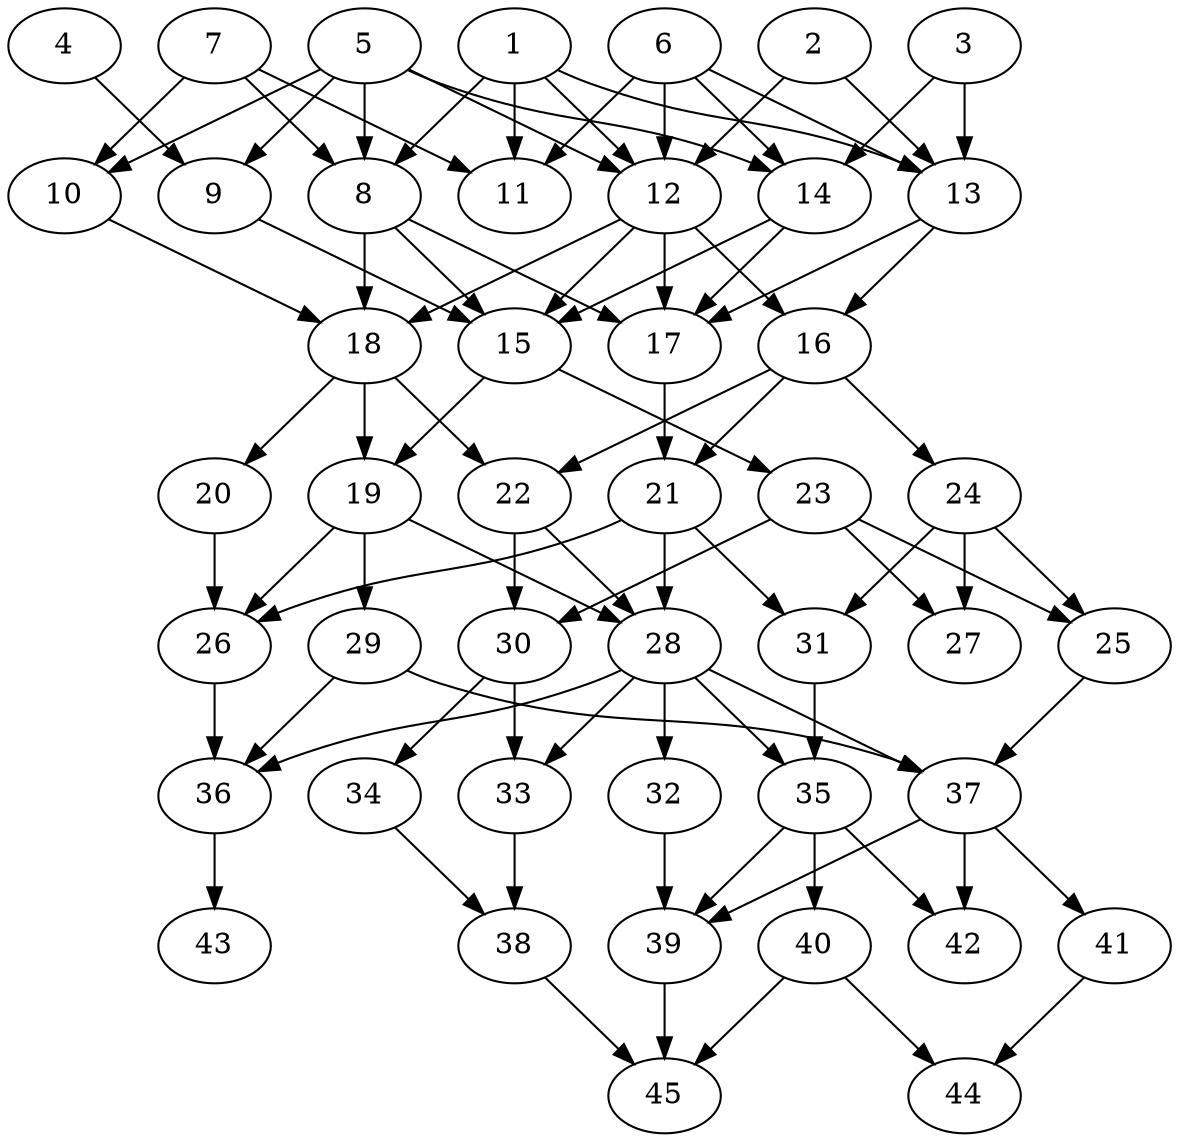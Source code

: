 // DAG automatically generated by daggen at Thu Oct  3 14:07:25 2019
// ./daggen --dot -n 45 --ccr 0.3 --fat 0.5 --regular 0.7 --density 0.5 --mindata 5242880 --maxdata 52428800 
digraph G {
  1 [size="155054080", alpha="0.06", expect_size="46516224"] 
  1 -> 8 [size ="46516224"]
  1 -> 11 [size ="46516224"]
  1 -> 12 [size ="46516224"]
  1 -> 13 [size ="46516224"]
  2 [size="60200960", alpha="0.02", expect_size="18060288"] 
  2 -> 12 [size ="18060288"]
  2 -> 13 [size ="18060288"]
  3 [size="131160747", alpha="0.07", expect_size="39348224"] 
  3 -> 13 [size ="39348224"]
  3 -> 14 [size ="39348224"]
  4 [size="64938667", alpha="0.04", expect_size="19481600"] 
  4 -> 9 [size ="19481600"]
  5 [size="117531307", alpha="0.00", expect_size="35259392"] 
  5 -> 8 [size ="35259392"]
  5 -> 9 [size ="35259392"]
  5 -> 10 [size ="35259392"]
  5 -> 12 [size ="35259392"]
  5 -> 14 [size ="35259392"]
  6 [size="174407680", alpha="0.20", expect_size="52322304"] 
  6 -> 11 [size ="52322304"]
  6 -> 12 [size ="52322304"]
  6 -> 13 [size ="52322304"]
  6 -> 14 [size ="52322304"]
  7 [size="20309333", alpha="0.08", expect_size="6092800"] 
  7 -> 8 [size ="6092800"]
  7 -> 10 [size ="6092800"]
  7 -> 11 [size ="6092800"]
  8 [size="58968747", alpha="0.06", expect_size="17690624"] 
  8 -> 15 [size ="17690624"]
  8 -> 17 [size ="17690624"]
  8 -> 18 [size ="17690624"]
  9 [size="25856000", alpha="0.19", expect_size="7756800"] 
  9 -> 15 [size ="7756800"]
  10 [size="166959787", alpha="0.12", expect_size="50087936"] 
  10 -> 18 [size ="50087936"]
  11 [size="158982827", alpha="0.19", expect_size="47694848"] 
  12 [size="45069653", alpha="0.10", expect_size="13520896"] 
  12 -> 15 [size ="13520896"]
  12 -> 16 [size ="13520896"]
  12 -> 17 [size ="13520896"]
  12 -> 18 [size ="13520896"]
  13 [size="60603733", alpha="0.15", expect_size="18181120"] 
  13 -> 16 [size ="18181120"]
  13 -> 17 [size ="18181120"]
  14 [size="113158827", alpha="0.17", expect_size="33947648"] 
  14 -> 15 [size ="33947648"]
  14 -> 17 [size ="33947648"]
  15 [size="144872107", alpha="0.11", expect_size="43461632"] 
  15 -> 19 [size ="43461632"]
  15 -> 23 [size ="43461632"]
  16 [size="145107627", alpha="0.08", expect_size="43532288"] 
  16 -> 21 [size ="43532288"]
  16 -> 22 [size ="43532288"]
  16 -> 24 [size ="43532288"]
  17 [size="143708160", alpha="0.02", expect_size="43112448"] 
  17 -> 21 [size ="43112448"]
  18 [size="48725333", alpha="0.17", expect_size="14617600"] 
  18 -> 19 [size ="14617600"]
  18 -> 20 [size ="14617600"]
  18 -> 22 [size ="14617600"]
  19 [size="99485013", alpha="0.14", expect_size="29845504"] 
  19 -> 26 [size ="29845504"]
  19 -> 28 [size ="29845504"]
  19 -> 29 [size ="29845504"]
  20 [size="93600427", alpha="0.03", expect_size="28080128"] 
  20 -> 26 [size ="28080128"]
  21 [size="33856853", alpha="0.10", expect_size="10157056"] 
  21 -> 26 [size ="10157056"]
  21 -> 28 [size ="10157056"]
  21 -> 31 [size ="10157056"]
  22 [size="25678507", alpha="0.02", expect_size="7703552"] 
  22 -> 28 [size ="7703552"]
  22 -> 30 [size ="7703552"]
  23 [size="106700800", alpha="0.08", expect_size="32010240"] 
  23 -> 25 [size ="32010240"]
  23 -> 27 [size ="32010240"]
  23 -> 30 [size ="32010240"]
  24 [size="64443733", alpha="0.00", expect_size="19333120"] 
  24 -> 25 [size ="19333120"]
  24 -> 27 [size ="19333120"]
  24 -> 31 [size ="19333120"]
  25 [size="38959787", alpha="0.06", expect_size="11687936"] 
  25 -> 37 [size ="11687936"]
  26 [size="124641280", alpha="0.11", expect_size="37392384"] 
  26 -> 36 [size ="37392384"]
  27 [size="33976320", alpha="0.16", expect_size="10192896"] 
  28 [size="47387307", alpha="0.07", expect_size="14216192"] 
  28 -> 32 [size ="14216192"]
  28 -> 33 [size ="14216192"]
  28 -> 35 [size ="14216192"]
  28 -> 36 [size ="14216192"]
  28 -> 37 [size ="14216192"]
  29 [size="24777387", alpha="0.19", expect_size="7433216"] 
  29 -> 36 [size ="7433216"]
  29 -> 37 [size ="7433216"]
  30 [size="135499093", alpha="0.10", expect_size="40649728"] 
  30 -> 33 [size ="40649728"]
  30 -> 34 [size ="40649728"]
  31 [size="159849813", alpha="0.18", expect_size="47954944"] 
  31 -> 35 [size ="47954944"]
  32 [size="78120960", alpha="0.11", expect_size="23436288"] 
  32 -> 39 [size ="23436288"]
  33 [size="90323627", alpha="0.08", expect_size="27097088"] 
  33 -> 38 [size ="27097088"]
  34 [size="152859307", alpha="0.18", expect_size="45857792"] 
  34 -> 38 [size ="45857792"]
  35 [size="155907413", alpha="0.05", expect_size="46772224"] 
  35 -> 39 [size ="46772224"]
  35 -> 40 [size ="46772224"]
  35 -> 42 [size ="46772224"]
  36 [size="42236587", alpha="0.07", expect_size="12670976"] 
  36 -> 43 [size ="12670976"]
  37 [size="126068053", alpha="0.05", expect_size="37820416"] 
  37 -> 39 [size ="37820416"]
  37 -> 41 [size ="37820416"]
  37 -> 42 [size ="37820416"]
  38 [size="95658667", alpha="0.08", expect_size="28697600"] 
  38 -> 45 [size ="28697600"]
  39 [size="149794133", alpha="0.01", expect_size="44938240"] 
  39 -> 45 [size ="44938240"]
  40 [size="139567787", alpha="0.03", expect_size="41870336"] 
  40 -> 44 [size ="41870336"]
  40 -> 45 [size ="41870336"]
  41 [size="57176747", alpha="0.08", expect_size="17153024"] 
  41 -> 44 [size ="17153024"]
  42 [size="44130987", alpha="0.14", expect_size="13239296"] 
  43 [size="128027307", alpha="0.11", expect_size="38408192"] 
  44 [size="37420373", alpha="0.14", expect_size="11226112"] 
  45 [size="25275733", alpha="0.19", expect_size="7582720"] 
}
